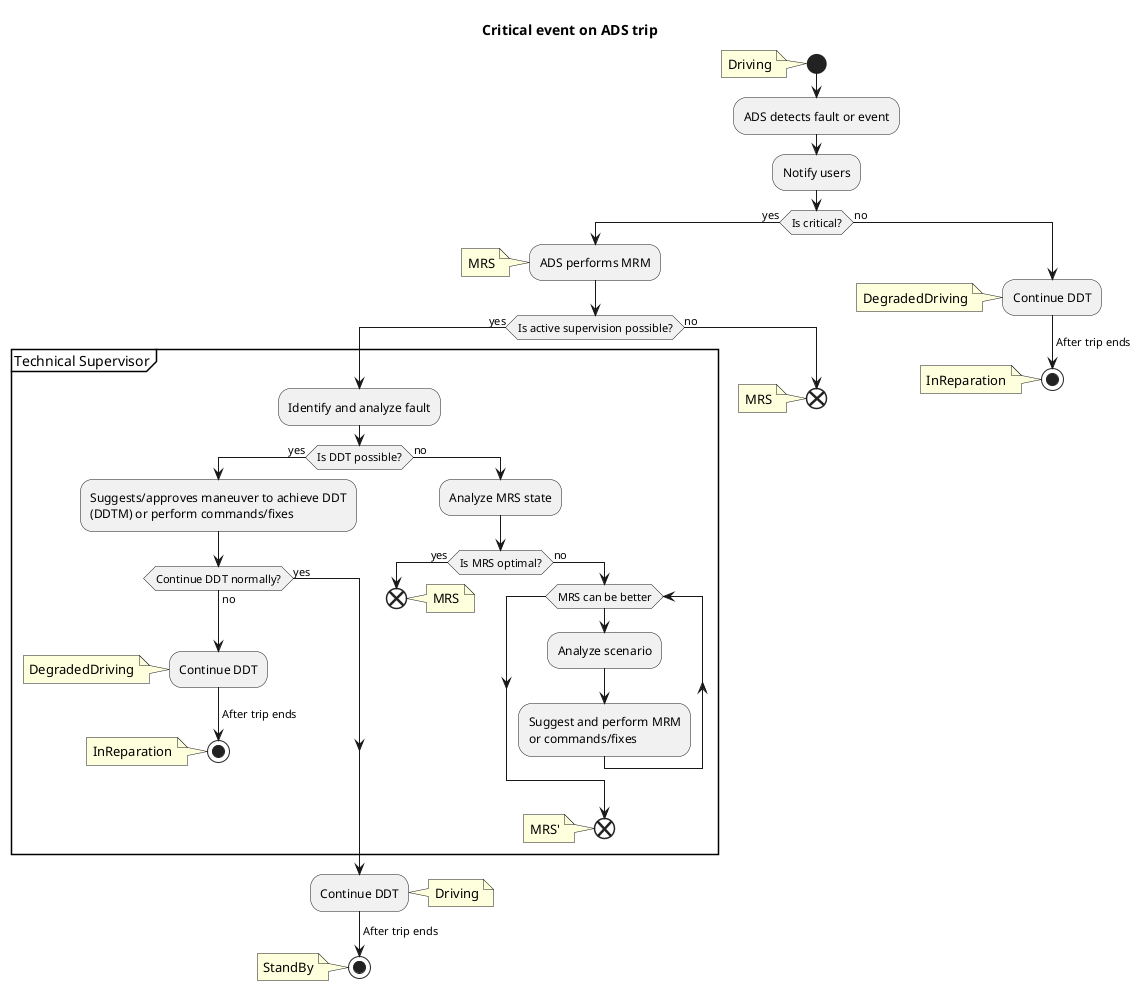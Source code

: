 @startuml "ADS fault"
<style>
note {
  .red {
        BackgroundColor red
   }
}
</style>

skinparam ConditionEndStyle hline
title Critical event on ADS trip

start
note left: Driving

:ADS detects fault or event;
:Notify users;

if (Is critical?) equals(yes) then
    :ADS performs MRM;
    note left: MRS

    if(Is active supervision possible?) equals (yes) then

        group Technical Supervisor
            :Identify and analyze fault;

            if(Is DDT possible?) equals (yes) then
                :Suggests/approves maneuver to achieve DDT
                (DDTM) or perform commands/fixes;

                if (Continue DDT normally?) equals (yes) then
                else (no)
                    label aux_label
                    :Continue DDT;
                    note left: DegradedDriving
                    -> After trip ends;
                    stop
                    note left: InReparation
                endif
                
            else (no)
                :Analyze MRS state;
                if (Is MRS optimal?) equals (yes) then
                    end
                    note right: MRS
                else (no)
                    while (MRS can be better)
                        :Analyze scenario;
                        :Suggest and perform MRM 
                        or commands/fixes;
                    endwhile
                    end
                    note left: MRS'
                endif
            endif

            
        end group                
        
        :Continue DDT;
        note right: Driving
        -> After trip ends;
        stop
        note left: StandBy
    else (no)
        label space_label
        end
        note left: MRS
    endif
else (no)
    label degraded_ddt
    :Continue DDT;
    note left: DegradedDriving
    -> After trip ends;
    stop
    note left: InReparation
endif
@enduml
